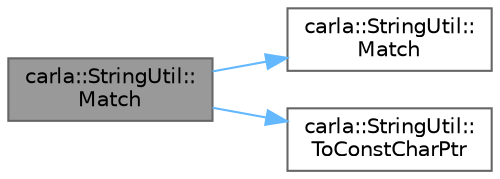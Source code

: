 digraph "carla::StringUtil::Match"
{
 // INTERACTIVE_SVG=YES
 // LATEX_PDF_SIZE
  bgcolor="transparent";
  edge [fontname=Helvetica,fontsize=10,labelfontname=Helvetica,labelfontsize=10];
  node [fontname=Helvetica,fontsize=10,shape=box,height=0.2,width=0.4];
  rankdir="LR";
  Node1 [id="Node000001",label="carla::StringUtil::\lMatch",height=0.2,width=0.4,color="gray40", fillcolor="grey60", style="filled", fontcolor="black",tooltip="Match str with the Unix shell-style wildcard_pattern."];
  Node1 -> Node2 [id="edge1_Node000001_Node000002",color="steelblue1",style="solid",tooltip=" "];
  Node2 [id="Node000002",label="carla::StringUtil::\lMatch",height=0.2,width=0.4,color="grey40", fillcolor="white", style="filled",URL="$de/d93/classcarla_1_1StringUtil.html#a42f81d32011bf4575fa71e593596b1f3",tooltip="Match str with the Unix shell-style wildcard_pattern."];
  Node1 -> Node3 [id="edge2_Node000001_Node000003",color="steelblue1",style="solid",tooltip=" "];
  Node3 [id="Node000003",label="carla::StringUtil::\lToConstCharPtr",height=0.2,width=0.4,color="grey40", fillcolor="white", style="filled",URL="$de/d93/classcarla_1_1StringUtil.html#a65da1137e105878f5a9f1e8a61be3f4d",tooltip=" "];
}
